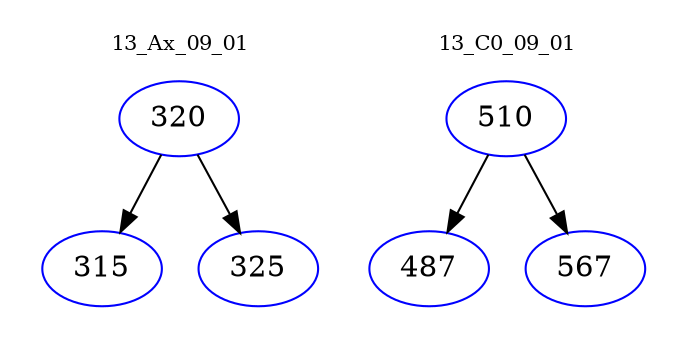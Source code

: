 digraph{
subgraph cluster_0 {
color = white
label = "13_Ax_09_01";
fontsize=10;
T0_320 [label="320", color="blue"]
T0_320 -> T0_315 [color="black"]
T0_315 [label="315", color="blue"]
T0_320 -> T0_325 [color="black"]
T0_325 [label="325", color="blue"]
}
subgraph cluster_1 {
color = white
label = "13_C0_09_01";
fontsize=10;
T1_510 [label="510", color="blue"]
T1_510 -> T1_487 [color="black"]
T1_487 [label="487", color="blue"]
T1_510 -> T1_567 [color="black"]
T1_567 [label="567", color="blue"]
}
}
